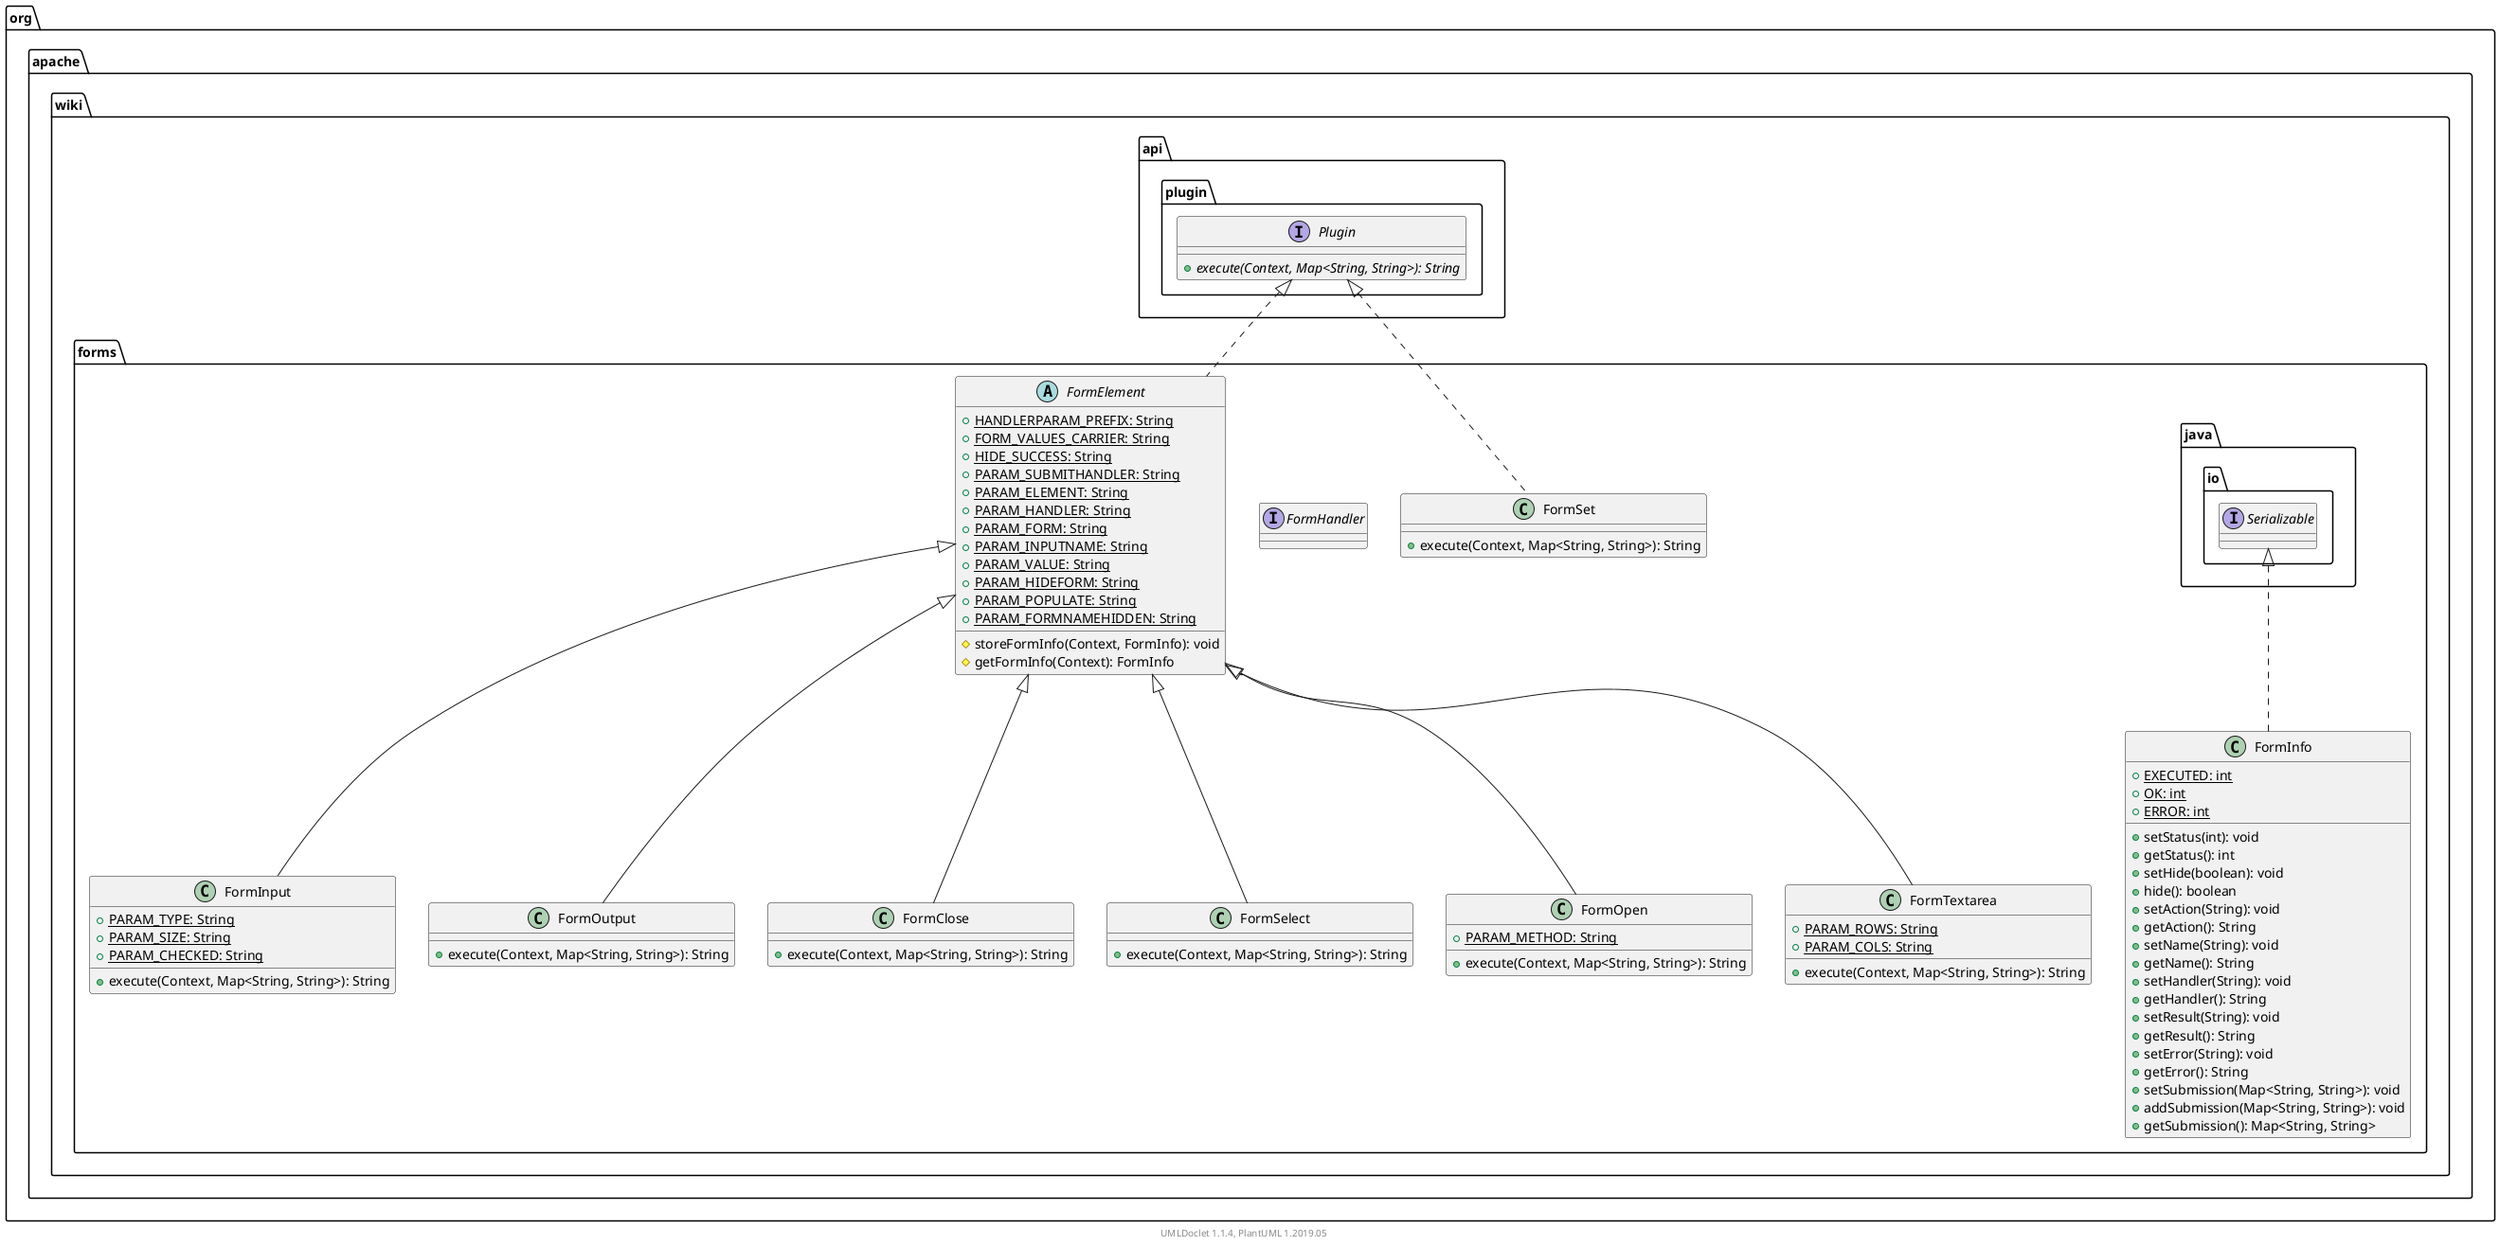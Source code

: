 @startuml

    namespace org.apache.wiki.forms {

        class FormInput [[FormInput.html]] {
            {static} +PARAM_TYPE: String
            {static} +PARAM_SIZE: String
            {static} +PARAM_CHECKED: String
            +execute(Context, Map<String, String>): String
        }

        class FormSet [[FormSet.html]] {
            +execute(Context, Map<String, String>): String
        }

        interface FormHandler [[FormHandler.html]] {
        }

        class FormOutput [[FormOutput.html]] {
            +execute(Context, Map<String, String>): String
        }

        abstract class FormElement [[FormElement.html]] {
            {static} +HANDLERPARAM_PREFIX: String
            {static} +FORM_VALUES_CARRIER: String
            {static} +HIDE_SUCCESS: String
            {static} +PARAM_SUBMITHANDLER: String
            {static} +PARAM_ELEMENT: String
            {static} +PARAM_HANDLER: String
            {static} +PARAM_FORM: String
            {static} +PARAM_INPUTNAME: String
            {static} +PARAM_VALUE: String
            {static} +PARAM_HIDEFORM: String
            {static} +PARAM_POPULATE: String
            {static} +PARAM_FORMNAMEHIDDEN: String
            #storeFormInfo(Context, FormInfo): void
            #getFormInfo(Context): FormInfo
        }

        class FormClose [[FormClose.html]] {
            +execute(Context, Map<String, String>): String
        }

        class FormSelect [[FormSelect.html]] {
            +execute(Context, Map<String, String>): String
        }

        class FormOpen [[FormOpen.html]] {
            {static} +PARAM_METHOD: String
            +execute(Context, Map<String, String>): String
        }

        class FormInfo [[FormInfo.html]] {
            {static} +EXECUTED: int
            {static} +OK: int
            {static} +ERROR: int
            +setStatus(int): void
            +getStatus(): int
            +setHide(boolean): void
            +hide(): boolean
            +setAction(String): void
            +getAction(): String
            +setName(String): void
            +getName(): String
            +setHandler(String): void
            +getHandler(): String
            +setResult(String): void
            +getResult(): String
            +setError(String): void
            +getError(): String
            +setSubmission(Map<String, String>): void
            +addSubmission(Map<String, String>): void
            +getSubmission(): Map<String, String>
        }

        class FormTextarea [[FormTextarea.html]] {
            {static} +PARAM_ROWS: String
            {static} +PARAM_COLS: String
            +execute(Context, Map<String, String>): String
        }

        FormElement <|-- FormInput

        interface org.apache.wiki.api.plugin.Plugin {
            {abstract} +execute(Context, Map<String, String>): String
        }
        org.apache.wiki.api.plugin.Plugin <|.. FormSet

        FormElement <|-- FormOutput

        org.apache.wiki.api.plugin.Plugin <|.. FormElement

        FormElement <|-- FormClose

        FormElement <|-- FormSelect

        FormElement <|-- FormOpen

        interface java.io.Serializable
        java.io.Serializable <|.. FormInfo

        FormElement <|-- FormTextarea

    }


    center footer UMLDoclet 1.1.4, PlantUML 1.2019.05
@enduml
